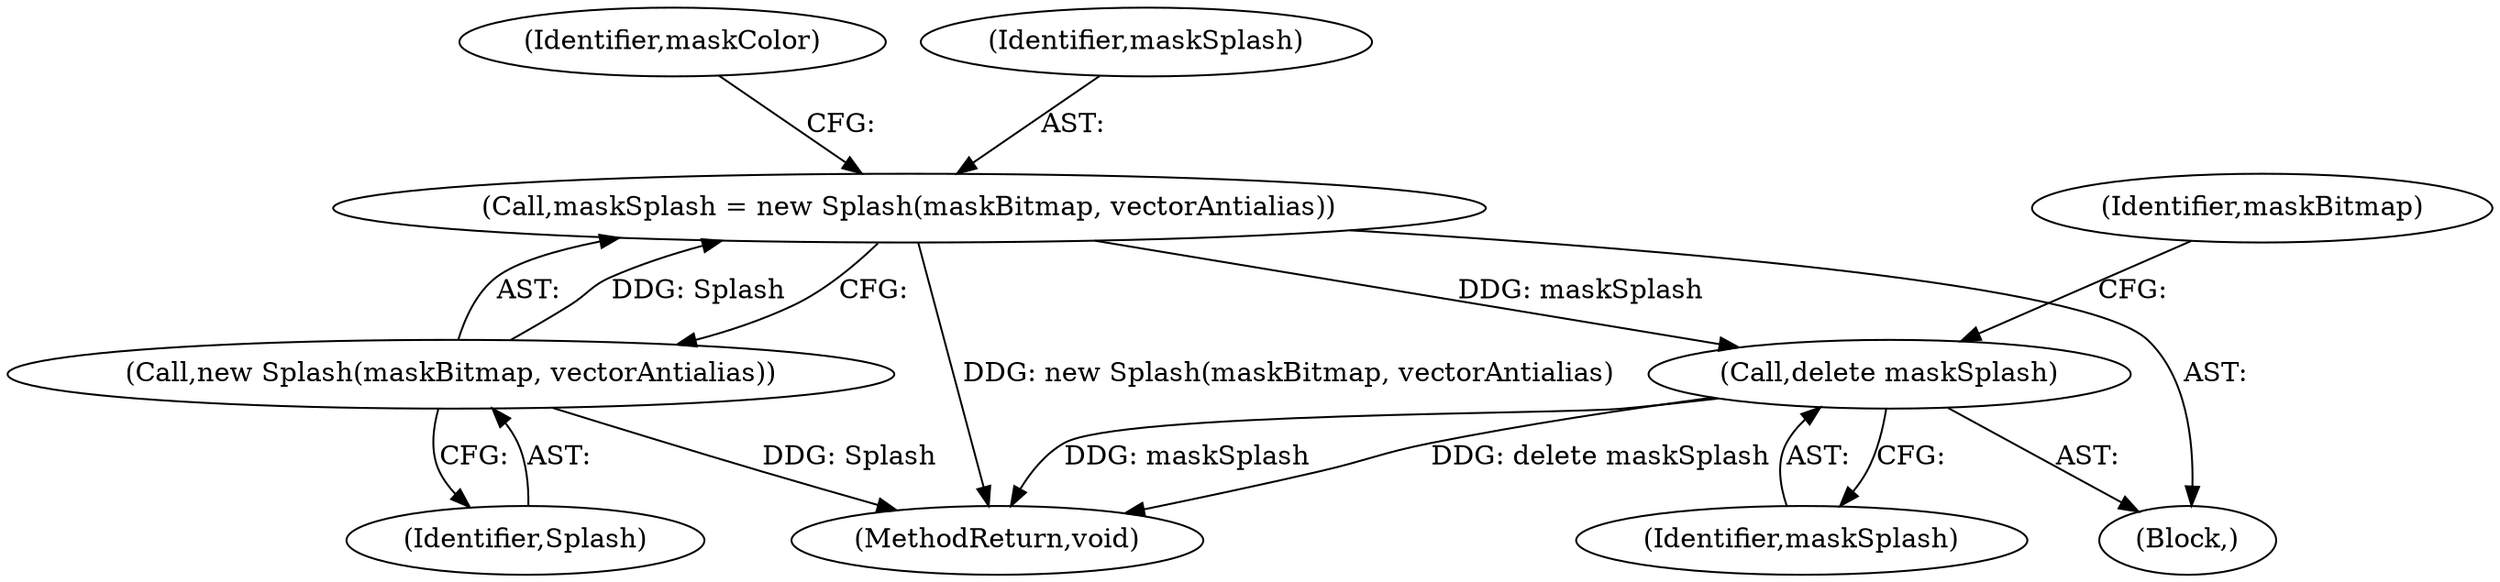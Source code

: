 digraph "0_poppler_7b2d314a61fd0e12f47c62996cb49ec0d1ba747a_12@pointer" {
"1000263" [label="(Call,maskSplash = new Splash(maskBitmap, vectorAntialias))"];
"1000265" [label="(Call,new Splash(maskBitmap, vectorAntialias))"];
"1000292" [label="(Call,delete maskSplash)"];
"1000665" [label="(MethodReturn,void)"];
"1000263" [label="(Call,maskSplash = new Splash(maskBitmap, vectorAntialias))"];
"1000292" [label="(Call,delete maskSplash)"];
"1000266" [label="(Identifier,Splash)"];
"1000111" [label="(Block,)"];
"1000295" [label="(Identifier,maskBitmap)"];
"1000265" [label="(Call,new Splash(maskBitmap, vectorAntialias))"];
"1000293" [label="(Identifier,maskSplash)"];
"1000269" [label="(Identifier,maskColor)"];
"1000264" [label="(Identifier,maskSplash)"];
"1000263" -> "1000111"  [label="AST: "];
"1000263" -> "1000265"  [label="CFG: "];
"1000264" -> "1000263"  [label="AST: "];
"1000265" -> "1000263"  [label="AST: "];
"1000269" -> "1000263"  [label="CFG: "];
"1000263" -> "1000665"  [label="DDG: new Splash(maskBitmap, vectorAntialias)"];
"1000265" -> "1000263"  [label="DDG: Splash"];
"1000263" -> "1000292"  [label="DDG: maskSplash"];
"1000265" -> "1000266"  [label="CFG: "];
"1000266" -> "1000265"  [label="AST: "];
"1000265" -> "1000665"  [label="DDG: Splash"];
"1000292" -> "1000111"  [label="AST: "];
"1000292" -> "1000293"  [label="CFG: "];
"1000293" -> "1000292"  [label="AST: "];
"1000295" -> "1000292"  [label="CFG: "];
"1000292" -> "1000665"  [label="DDG: delete maskSplash"];
"1000292" -> "1000665"  [label="DDG: maskSplash"];
}
